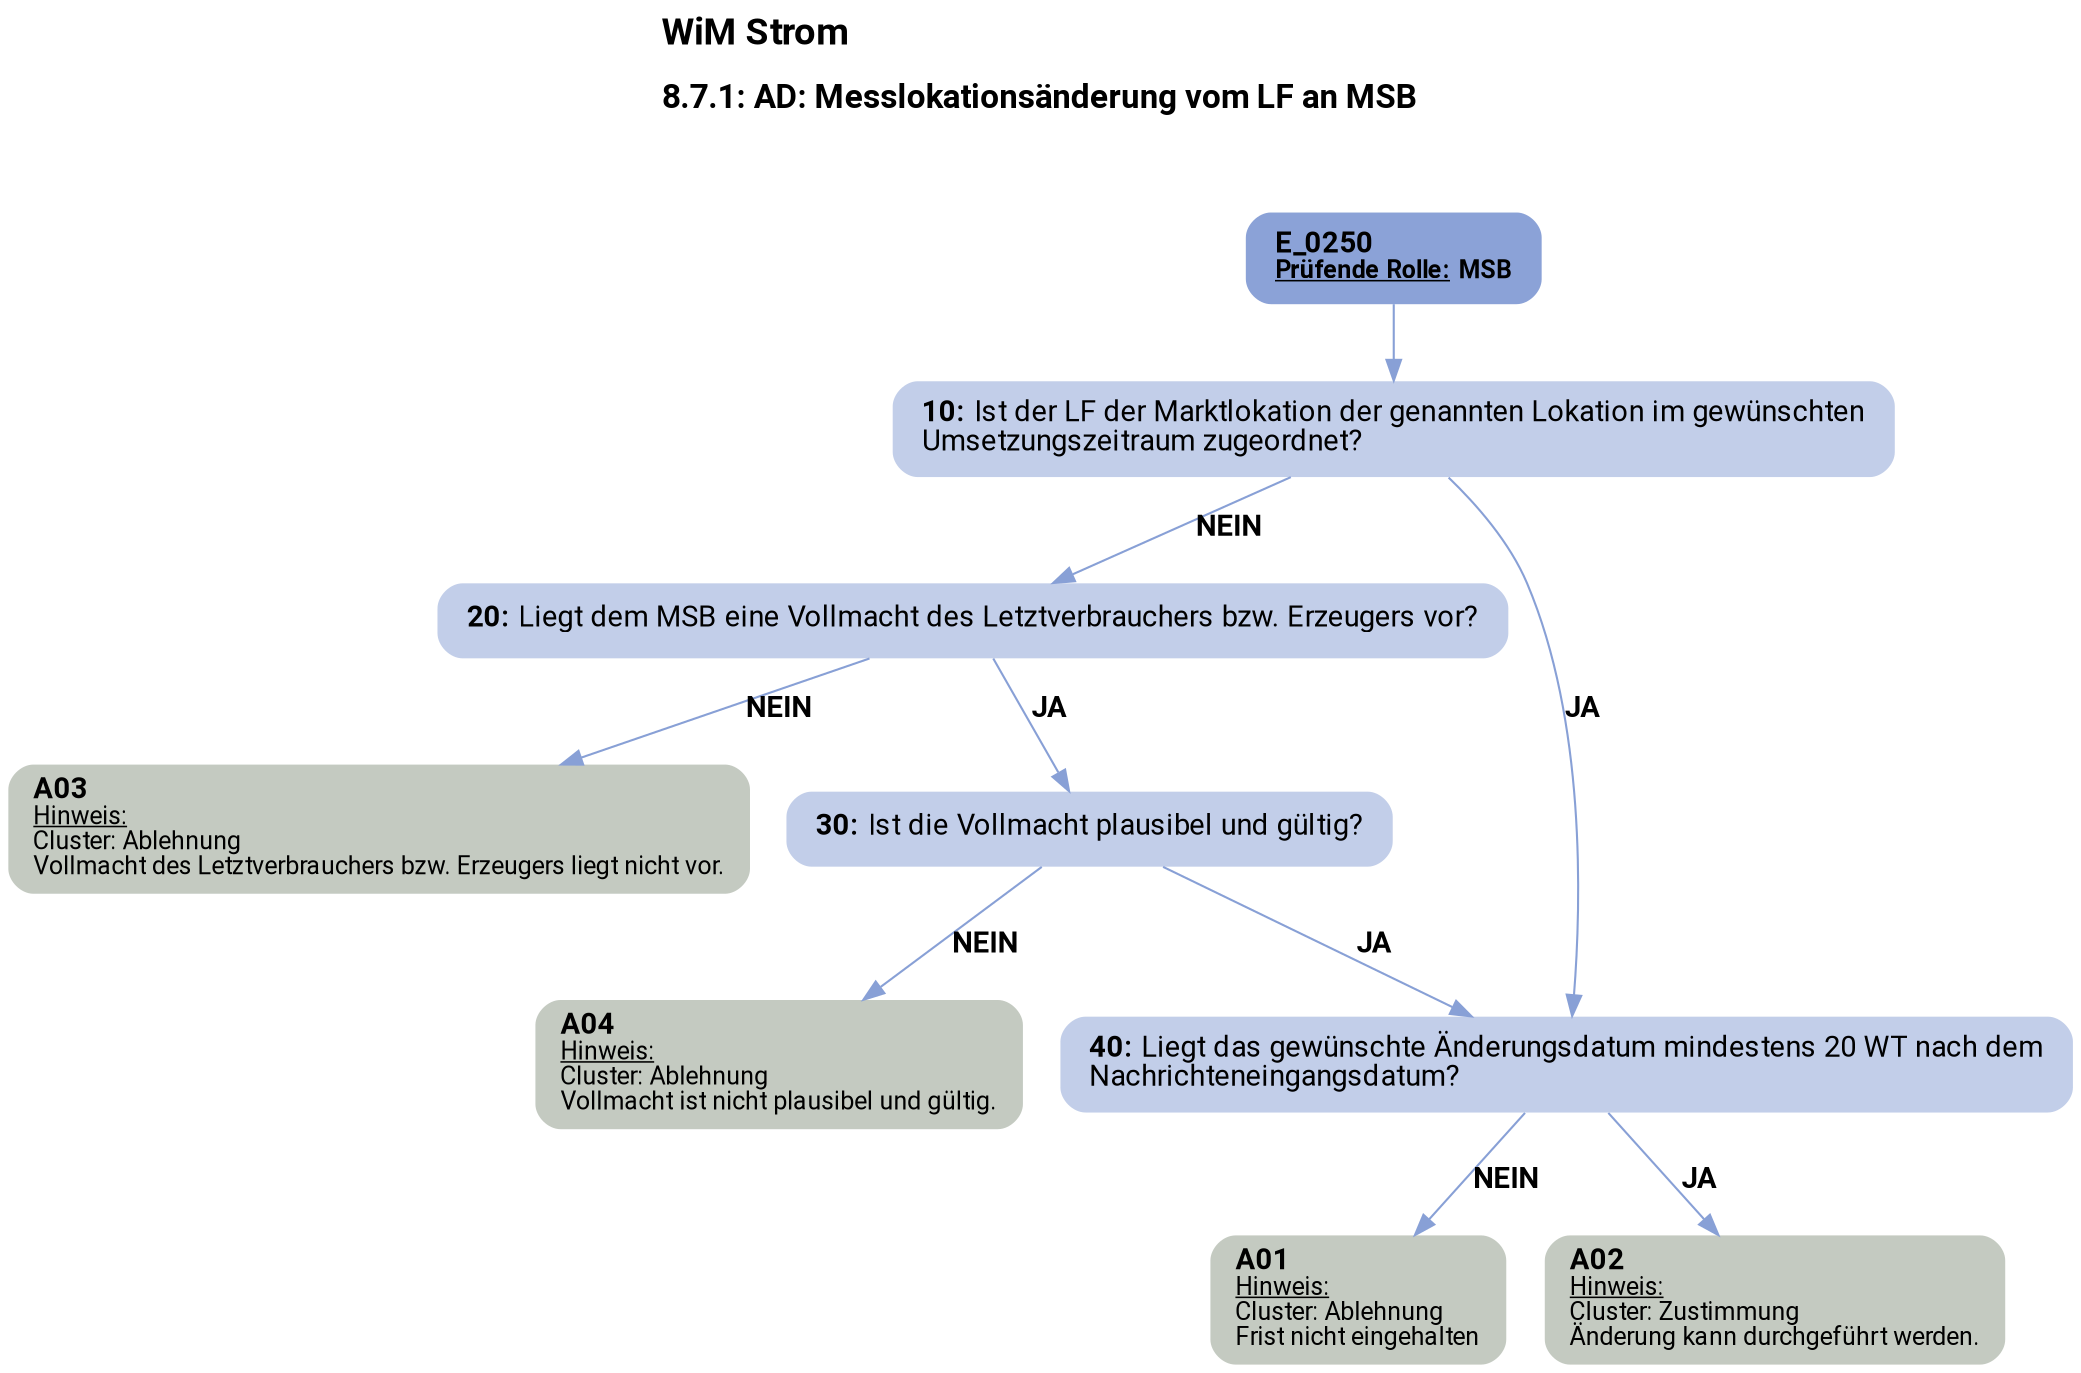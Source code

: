 digraph D {
    labelloc="t";
    label=<<B><FONT POINT-SIZE="18">WiM Strom</FONT></B><BR align="left"/><BR/><B><FONT POINT-SIZE="16">8.7.1: AD: Messlokationsänderung vom LF an MSB</FONT></B><BR align="left"/><BR/><BR/><BR/>>;
    ratio="compress";
    concentrate=true;
    pack=true;
    rankdir=TB;
    packmode="array";
    size="20,20";
    "Start" [margin="0.2,0.12", shape=box, style="filled,rounded", penwidth=0.0, fillcolor="#8ba2d7", label=<<B>E_0250</B><BR align="left"/><FONT point-size="12"><B><U>Prüfende Rolle:</U> MSB</B></FONT><BR align="center"/>>, fontname="Roboto, sans-serif"];
    "10" [margin="0.2,0.12", shape=box, style="filled,rounded", penwidth=0.0, fillcolor="#c2cee9", label=<<B>10: </B>Ist der LF der Marktlokation der genannten Lokation im gewünschten<BR align="left"/>Umsetzungszeitraum zugeordnet?<BR align="left"/>>, fontname="Roboto, sans-serif"];
    "20" [margin="0.2,0.12", shape=box, style="filled,rounded", penwidth=0.0, fillcolor="#c2cee9", label=<<B>20: </B>Liegt dem MSB eine Vollmacht des Letztverbrauchers bzw. Erzeugers vor?<BR align="left"/>>, fontname="Roboto, sans-serif"];
    "A03" [margin="0.17,0.08", shape=box, style="filled,rounded", penwidth=0.0, fillcolor="#c4cac1", label=<<B>A03</B><BR align="left"/><FONT point-size="12"><U>Hinweis:</U><BR align="left"/>Cluster: Ablehnung<BR align="left"/>Vollmacht des Letztverbrauchers bzw. Erzeugers liegt nicht vor.<BR align="left"/></FONT>>, fontname="Roboto, sans-serif"];
    "30" [margin="0.2,0.12", shape=box, style="filled,rounded", penwidth=0.0, fillcolor="#c2cee9", label=<<B>30: </B>Ist die Vollmacht plausibel und gültig?<BR align="left"/>>, fontname="Roboto, sans-serif"];
    "A04" [margin="0.17,0.08", shape=box, style="filled,rounded", penwidth=0.0, fillcolor="#c4cac1", label=<<B>A04</B><BR align="left"/><FONT point-size="12"><U>Hinweis:</U><BR align="left"/>Cluster: Ablehnung<BR align="left"/>Vollmacht ist nicht plausibel und gültig.<BR align="left"/></FONT>>, fontname="Roboto, sans-serif"];
    "40" [margin="0.2,0.12", shape=box, style="filled,rounded", penwidth=0.0, fillcolor="#c2cee9", label=<<B>40: </B>Liegt das gewünschte Änderungsdatum mindestens 20 WT nach dem<BR align="left"/>Nachrichteneingangsdatum?<BR align="left"/>>, fontname="Roboto, sans-serif"];
    "A01" [margin="0.17,0.08", shape=box, style="filled,rounded", penwidth=0.0, fillcolor="#c4cac1", label=<<B>A01</B><BR align="left"/><FONT point-size="12"><U>Hinweis:</U><BR align="left"/>Cluster: Ablehnung<BR align="left"/>Frist nicht eingehalten<BR align="left"/></FONT>>, fontname="Roboto, sans-serif"];
    "A02" [margin="0.17,0.08", shape=box, style="filled,rounded", penwidth=0.0, fillcolor="#c4cac1", label=<<B>A02</B><BR align="left"/><FONT point-size="12"><U>Hinweis:</U><BR align="left"/>Cluster: Zustimmung<BR align="left"/>Änderung kann durchgeführt werden.<BR align="left"/></FONT>>, fontname="Roboto, sans-serif"];

    "Start" -> "10" [color="#88a0d6"];
    "10" -> "20" [label=<<B>NEIN</B>>, color="#88a0d6", fontname="Roboto, sans-serif"];
    "10" -> "40" [label=<<B>JA</B>>, color="#88a0d6", fontname="Roboto, sans-serif"];
    "20" -> "A03" [label=<<B>NEIN</B>>, color="#88a0d6", fontname="Roboto, sans-serif"];
    "20" -> "30" [label=<<B>JA</B>>, color="#88a0d6", fontname="Roboto, sans-serif"];
    "30" -> "A04" [label=<<B>NEIN</B>>, color="#88a0d6", fontname="Roboto, sans-serif"];
    "30" -> "40" [label=<<B>JA</B>>, color="#88a0d6", fontname="Roboto, sans-serif"];
    "40" -> "A01" [label=<<B>NEIN</B>>, color="#88a0d6", fontname="Roboto, sans-serif"];
    "40" -> "A02" [label=<<B>JA</B>>, color="#88a0d6", fontname="Roboto, sans-serif"];

    bgcolor="transparent";
fontname="Roboto, sans-serif";
}